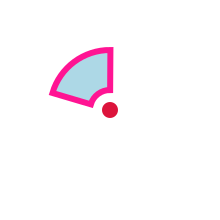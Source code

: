 {
  "$schema": "https://vega.github.io/schema/vega/v5.json",
  "description": "A simple pie chart with embedded data.",
  "background": "white",
  "padding": 5,
  "width": 100,
  "height": 100,
  "style": "view",
  "marks": [
    {
      "name": "marks",
      "type": "arc",
      "style": ["arc"],
      "encode": {
        "update": {
          "x": {"value": 50},
          "y": {"value": 50},
          "outerRadius": {"value": 10},
          "innerRadius": {"value": 30},
          "startAngle": {"value": 5},
          "endAngle": {"value": 6.29},
          "fill": {"value": "lightblue"},
          "stroke": {"value": "deeppink"},
          "strokeWidth": {"value": 3}
        }
      }
    },
    {
      "type": "symbol",
      "encode": {
        "update": {
          "x": {"value": 50},
          "y": {"value": 50},
          "fill": {"value": "crimson"}
        }
      }
    }
  ]
}